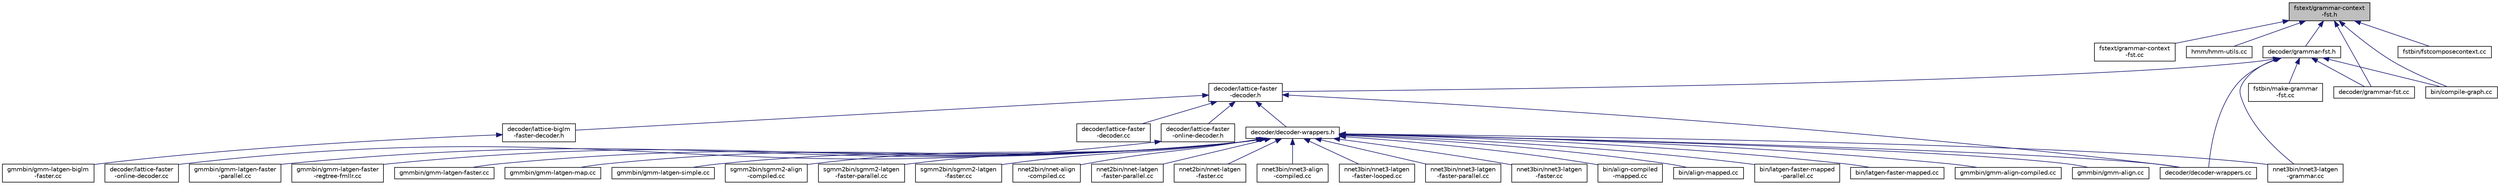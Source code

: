 digraph "fstext/grammar-context-fst.h"
{
  edge [fontname="Helvetica",fontsize="10",labelfontname="Helvetica",labelfontsize="10"];
  node [fontname="Helvetica",fontsize="10",shape=record];
  Node60 [label="fstext/grammar-context\l-fst.h",height=0.2,width=0.4,color="black", fillcolor="grey75", style="filled", fontcolor="black"];
  Node60 -> Node61 [dir="back",color="midnightblue",fontsize="10",style="solid",fontname="Helvetica"];
  Node61 [label="fstext/grammar-context\l-fst.cc",height=0.2,width=0.4,color="black", fillcolor="white", style="filled",URL="$grammar-context-fst_8cc.html"];
  Node60 -> Node62 [dir="back",color="midnightblue",fontsize="10",style="solid",fontname="Helvetica"];
  Node62 [label="hmm/hmm-utils.cc",height=0.2,width=0.4,color="black", fillcolor="white", style="filled",URL="$hmm-utils_8cc.html"];
  Node60 -> Node63 [dir="back",color="midnightblue",fontsize="10",style="solid",fontname="Helvetica"];
  Node63 [label="decoder/grammar-fst.h",height=0.2,width=0.4,color="black", fillcolor="white", style="filled",URL="$grammar-fst_8h.html"];
  Node63 -> Node64 [dir="back",color="midnightblue",fontsize="10",style="solid",fontname="Helvetica"];
  Node64 [label="decoder/lattice-faster\l-decoder.h",height=0.2,width=0.4,color="black", fillcolor="white", style="filled",URL="$lattice-faster-decoder_8h.html"];
  Node64 -> Node65 [dir="back",color="midnightblue",fontsize="10",style="solid",fontname="Helvetica"];
  Node65 [label="decoder/decoder-wrappers.h",height=0.2,width=0.4,color="black", fillcolor="white", style="filled",URL="$decoder-wrappers_8h.html"];
  Node65 -> Node66 [dir="back",color="midnightblue",fontsize="10",style="solid",fontname="Helvetica"];
  Node66 [label="decoder/decoder-wrappers.cc",height=0.2,width=0.4,color="black", fillcolor="white", style="filled",URL="$decoder-wrappers_8cc.html"];
  Node65 -> Node67 [dir="back",color="midnightblue",fontsize="10",style="solid",fontname="Helvetica"];
  Node67 [label="bin/align-compiled\l-mapped.cc",height=0.2,width=0.4,color="black", fillcolor="white", style="filled",URL="$align-compiled-mapped_8cc.html"];
  Node65 -> Node68 [dir="back",color="midnightblue",fontsize="10",style="solid",fontname="Helvetica"];
  Node68 [label="bin/align-mapped.cc",height=0.2,width=0.4,color="black", fillcolor="white", style="filled",URL="$align-mapped_8cc.html"];
  Node65 -> Node69 [dir="back",color="midnightblue",fontsize="10",style="solid",fontname="Helvetica"];
  Node69 [label="bin/latgen-faster-mapped\l-parallel.cc",height=0.2,width=0.4,color="black", fillcolor="white", style="filled",URL="$latgen-faster-mapped-parallel_8cc.html"];
  Node65 -> Node70 [dir="back",color="midnightblue",fontsize="10",style="solid",fontname="Helvetica"];
  Node70 [label="bin/latgen-faster-mapped.cc",height=0.2,width=0.4,color="black", fillcolor="white", style="filled",URL="$latgen-faster-mapped_8cc.html"];
  Node65 -> Node71 [dir="back",color="midnightblue",fontsize="10",style="solid",fontname="Helvetica"];
  Node71 [label="gmmbin/gmm-align-compiled.cc",height=0.2,width=0.4,color="black", fillcolor="white", style="filled",URL="$gmm-align-compiled_8cc.html"];
  Node65 -> Node72 [dir="back",color="midnightblue",fontsize="10",style="solid",fontname="Helvetica"];
  Node72 [label="gmmbin/gmm-align.cc",height=0.2,width=0.4,color="black", fillcolor="white", style="filled",URL="$gmm-align_8cc.html"];
  Node65 -> Node73 [dir="back",color="midnightblue",fontsize="10",style="solid",fontname="Helvetica"];
  Node73 [label="gmmbin/gmm-latgen-faster\l-parallel.cc",height=0.2,width=0.4,color="black", fillcolor="white", style="filled",URL="$gmm-latgen-faster-parallel_8cc.html"];
  Node65 -> Node74 [dir="back",color="midnightblue",fontsize="10",style="solid",fontname="Helvetica"];
  Node74 [label="gmmbin/gmm-latgen-faster\l-regtree-fmllr.cc",height=0.2,width=0.4,color="black", fillcolor="white", style="filled",URL="$gmm-latgen-faster-regtree-fmllr_8cc.html"];
  Node65 -> Node75 [dir="back",color="midnightblue",fontsize="10",style="solid",fontname="Helvetica"];
  Node75 [label="gmmbin/gmm-latgen-faster.cc",height=0.2,width=0.4,color="black", fillcolor="white", style="filled",URL="$gmm-latgen-faster_8cc.html"];
  Node65 -> Node76 [dir="back",color="midnightblue",fontsize="10",style="solid",fontname="Helvetica"];
  Node76 [label="gmmbin/gmm-latgen-map.cc",height=0.2,width=0.4,color="black", fillcolor="white", style="filled",URL="$gmm-latgen-map_8cc.html"];
  Node65 -> Node77 [dir="back",color="midnightblue",fontsize="10",style="solid",fontname="Helvetica"];
  Node77 [label="gmmbin/gmm-latgen-simple.cc",height=0.2,width=0.4,color="black", fillcolor="white", style="filled",URL="$gmm-latgen-simple_8cc.html"];
  Node65 -> Node78 [dir="back",color="midnightblue",fontsize="10",style="solid",fontname="Helvetica"];
  Node78 [label="sgmm2bin/sgmm2-align\l-compiled.cc",height=0.2,width=0.4,color="black", fillcolor="white", style="filled",URL="$sgmm2-align-compiled_8cc.html"];
  Node65 -> Node79 [dir="back",color="midnightblue",fontsize="10",style="solid",fontname="Helvetica"];
  Node79 [label="sgmm2bin/sgmm2-latgen\l-faster-parallel.cc",height=0.2,width=0.4,color="black", fillcolor="white", style="filled",URL="$sgmm2-latgen-faster-parallel_8cc.html"];
  Node65 -> Node80 [dir="back",color="midnightblue",fontsize="10",style="solid",fontname="Helvetica"];
  Node80 [label="sgmm2bin/sgmm2-latgen\l-faster.cc",height=0.2,width=0.4,color="black", fillcolor="white", style="filled",URL="$sgmm2-latgen-faster_8cc.html"];
  Node65 -> Node81 [dir="back",color="midnightblue",fontsize="10",style="solid",fontname="Helvetica"];
  Node81 [label="nnet2bin/nnet-align\l-compiled.cc",height=0.2,width=0.4,color="black", fillcolor="white", style="filled",URL="$nnet-align-compiled_8cc.html"];
  Node65 -> Node82 [dir="back",color="midnightblue",fontsize="10",style="solid",fontname="Helvetica"];
  Node82 [label="nnet2bin/nnet-latgen\l-faster-parallel.cc",height=0.2,width=0.4,color="black", fillcolor="white", style="filled",URL="$nnet-latgen-faster-parallel_8cc.html"];
  Node65 -> Node83 [dir="back",color="midnightblue",fontsize="10",style="solid",fontname="Helvetica"];
  Node83 [label="nnet2bin/nnet-latgen\l-faster.cc",height=0.2,width=0.4,color="black", fillcolor="white", style="filled",URL="$nnet-latgen-faster_8cc.html"];
  Node65 -> Node84 [dir="back",color="midnightblue",fontsize="10",style="solid",fontname="Helvetica"];
  Node84 [label="nnet3bin/nnet3-align\l-compiled.cc",height=0.2,width=0.4,color="black", fillcolor="white", style="filled",URL="$nnet3-align-compiled_8cc.html"];
  Node65 -> Node85 [dir="back",color="midnightblue",fontsize="10",style="solid",fontname="Helvetica"];
  Node85 [label="nnet3bin/nnet3-latgen\l-faster-looped.cc",height=0.2,width=0.4,color="black", fillcolor="white", style="filled",URL="$nnet3-latgen-faster-looped_8cc.html"];
  Node65 -> Node86 [dir="back",color="midnightblue",fontsize="10",style="solid",fontname="Helvetica"];
  Node86 [label="nnet3bin/nnet3-latgen\l-faster-parallel.cc",height=0.2,width=0.4,color="black", fillcolor="white", style="filled",URL="$nnet3-latgen-faster-parallel_8cc.html"];
  Node65 -> Node87 [dir="back",color="midnightblue",fontsize="10",style="solid",fontname="Helvetica"];
  Node87 [label="nnet3bin/nnet3-latgen\l-faster.cc",height=0.2,width=0.4,color="black", fillcolor="white", style="filled",URL="$nnet3-latgen-faster_8cc.html"];
  Node65 -> Node88 [dir="back",color="midnightblue",fontsize="10",style="solid",fontname="Helvetica"];
  Node88 [label="nnet3bin/nnet3-latgen\l-grammar.cc",height=0.2,width=0.4,color="black", fillcolor="white", style="filled",URL="$nnet3-latgen-grammar_8cc.html"];
  Node64 -> Node66 [dir="back",color="midnightblue",fontsize="10",style="solid",fontname="Helvetica"];
  Node64 -> Node89 [dir="back",color="midnightblue",fontsize="10",style="solid",fontname="Helvetica"];
  Node89 [label="decoder/lattice-biglm\l-faster-decoder.h",height=0.2,width=0.4,color="black", fillcolor="white", style="filled",URL="$lattice-biglm-faster-decoder_8h.html"];
  Node89 -> Node90 [dir="back",color="midnightblue",fontsize="10",style="solid",fontname="Helvetica"];
  Node90 [label="gmmbin/gmm-latgen-biglm\l-faster.cc",height=0.2,width=0.4,color="black", fillcolor="white", style="filled",URL="$gmm-latgen-biglm-faster_8cc.html"];
  Node64 -> Node91 [dir="back",color="midnightblue",fontsize="10",style="solid",fontname="Helvetica"];
  Node91 [label="decoder/lattice-faster\l-decoder.cc",height=0.2,width=0.4,color="black", fillcolor="white", style="filled",URL="$lattice-faster-decoder_8cc.html"];
  Node64 -> Node92 [dir="back",color="midnightblue",fontsize="10",style="solid",fontname="Helvetica"];
  Node92 [label="decoder/lattice-faster\l-online-decoder.h",height=0.2,width=0.4,color="black", fillcolor="white", style="filled",URL="$lattice-faster-online-decoder_8h.html"];
  Node92 -> Node93 [dir="back",color="midnightblue",fontsize="10",style="solid",fontname="Helvetica"];
  Node93 [label="decoder/lattice-faster\l-online-decoder.cc",height=0.2,width=0.4,color="black", fillcolor="white", style="filled",URL="$lattice-faster-online-decoder_8cc.html"];
  Node63 -> Node66 [dir="back",color="midnightblue",fontsize="10",style="solid",fontname="Helvetica"];
  Node63 -> Node94 [dir="back",color="midnightblue",fontsize="10",style="solid",fontname="Helvetica"];
  Node94 [label="decoder/grammar-fst.cc",height=0.2,width=0.4,color="black", fillcolor="white", style="filled",URL="$grammar-fst_8cc.html"];
  Node63 -> Node95 [dir="back",color="midnightblue",fontsize="10",style="solid",fontname="Helvetica"];
  Node95 [label="bin/compile-graph.cc",height=0.2,width=0.4,color="black", fillcolor="white", style="filled",URL="$compile-graph_8cc.html"];
  Node63 -> Node96 [dir="back",color="midnightblue",fontsize="10",style="solid",fontname="Helvetica"];
  Node96 [label="fstbin/make-grammar\l-fst.cc",height=0.2,width=0.4,color="black", fillcolor="white", style="filled",URL="$make-grammar-fst_8cc.html"];
  Node63 -> Node88 [dir="back",color="midnightblue",fontsize="10",style="solid",fontname="Helvetica"];
  Node60 -> Node94 [dir="back",color="midnightblue",fontsize="10",style="solid",fontname="Helvetica"];
  Node60 -> Node95 [dir="back",color="midnightblue",fontsize="10",style="solid",fontname="Helvetica"];
  Node60 -> Node97 [dir="back",color="midnightblue",fontsize="10",style="solid",fontname="Helvetica"];
  Node97 [label="fstbin/fstcomposecontext.cc",height=0.2,width=0.4,color="black", fillcolor="white", style="filled",URL="$fstcomposecontext_8cc.html"];
}
